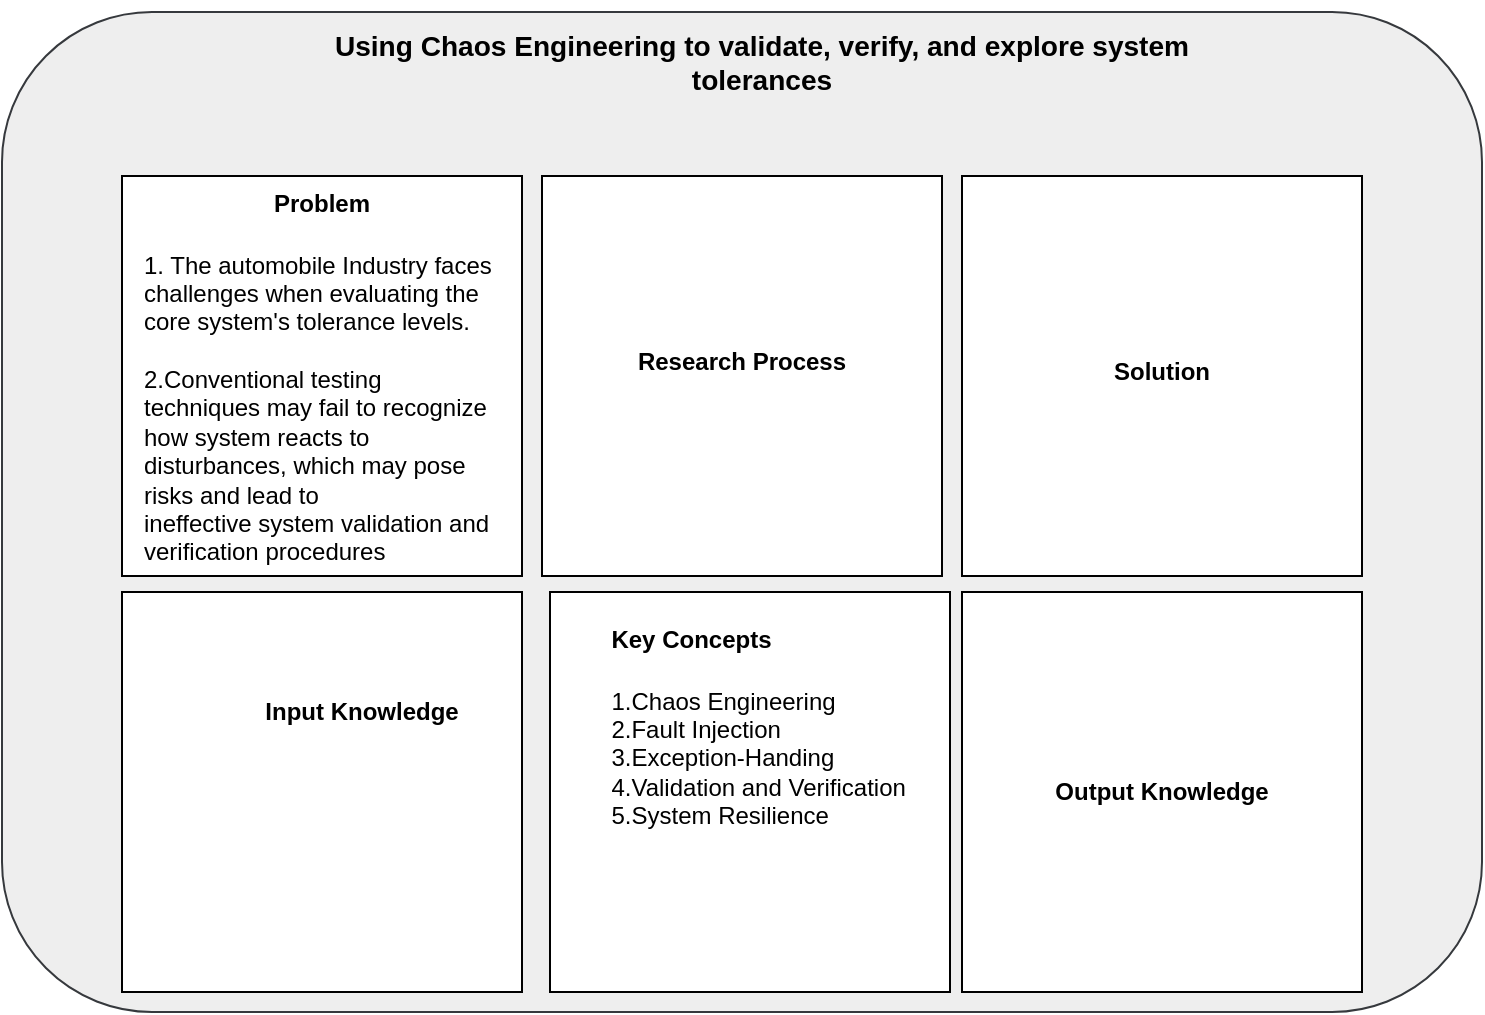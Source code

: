 <mxfile version="24.3.0" type="github">
  <diagram name="Page-1" id="kURhtWZ89QNH3HWvjSlb">
    <mxGraphModel dx="1434" dy="900" grid="1" gridSize="10" guides="1" tooltips="1" connect="1" arrows="1" fold="1" page="1" pageScale="1" pageWidth="850" pageHeight="1100" math="0" shadow="0">
      <root>
        <mxCell id="0" />
        <mxCell id="1" parent="0" />
        <mxCell id="XO15FXXhhtoUWRFWPJUK-1" value="" style="rounded=1;whiteSpace=wrap;html=1;fillColor=#eeeeee;strokeColor=#36393d;" vertex="1" parent="1">
          <mxGeometry x="70" y="180" width="740" height="500" as="geometry" />
        </mxCell>
        <mxCell id="XO15FXXhhtoUWRFWPJUK-2" value="" style="whiteSpace=wrap;html=1;aspect=fixed;" vertex="1" parent="1">
          <mxGeometry x="130" y="262" width="200" height="200" as="geometry" />
        </mxCell>
        <object label="" id="XO15FXXhhtoUWRFWPJUK-4">
          <mxCell style="whiteSpace=wrap;html=1;aspect=fixed;" vertex="1" parent="1">
            <mxGeometry x="340" y="262" width="200" height="200" as="geometry" />
          </mxCell>
        </object>
        <mxCell id="XO15FXXhhtoUWRFWPJUK-5" value="" style="whiteSpace=wrap;html=1;aspect=fixed;" vertex="1" parent="1">
          <mxGeometry x="550" y="262" width="200" height="200" as="geometry" />
        </mxCell>
        <mxCell id="XO15FXXhhtoUWRFWPJUK-6" value="" style="whiteSpace=wrap;html=1;aspect=fixed;" vertex="1" parent="1">
          <mxGeometry x="130" y="470" width="200" height="200" as="geometry" />
        </mxCell>
        <mxCell id="XO15FXXhhtoUWRFWPJUK-7" value="" style="whiteSpace=wrap;html=1;aspect=fixed;" vertex="1" parent="1">
          <mxGeometry x="344" y="470" width="200" height="200" as="geometry" />
        </mxCell>
        <mxCell id="XO15FXXhhtoUWRFWPJUK-8" value="" style="whiteSpace=wrap;html=1;aspect=fixed;" vertex="1" parent="1">
          <mxGeometry x="550" y="470" width="200" height="200" as="geometry" />
        </mxCell>
        <mxCell id="XO15FXXhhtoUWRFWPJUK-9" value="&lt;h3&gt;Using Chaos Engineering to validate, verify, and explore system&lt;br&gt;tolerances&lt;/h3&gt;" style="text;align=center;html=1;verticalAlign=middle;whiteSpace=wrap;rounded=0;" vertex="1" parent="1">
          <mxGeometry x="220" y="190" width="460" height="30" as="geometry" />
        </mxCell>
        <mxCell id="XO15FXXhhtoUWRFWPJUK-10" value="&lt;h4&gt;Problem&lt;/h4&gt;&lt;div style=&quot;text-align: left;&quot;&gt;1. The automobile Industry faces challenges when evaluating the core system&#39;s tolerance levels.&lt;/div&gt;&lt;div style=&quot;text-align: left;&quot;&gt;&lt;br&gt;&lt;/div&gt;&lt;div style=&quot;text-align: left;&quot;&gt;2.Conventional testing techniques may fail to recognize how system reacts to disturbances, which may pose risks and lead to&lt;/div&gt;&lt;div style=&quot;text-align: left;&quot;&gt;ineffective system validation and verification procedures&lt;/div&gt;" style="text;strokeColor=none;align=center;fillColor=none;html=1;verticalAlign=middle;whiteSpace=wrap;rounded=0;" vertex="1" parent="1">
          <mxGeometry x="140" y="270" width="180" height="170" as="geometry" />
        </mxCell>
        <mxCell id="XO15FXXhhtoUWRFWPJUK-11" value="&lt;h4&gt;Input Knowledge&lt;/h4&gt;" style="text;strokeColor=none;align=center;fillColor=none;html=1;verticalAlign=middle;whiteSpace=wrap;rounded=0;" vertex="1" parent="1">
          <mxGeometry x="170" y="450" width="160" height="160" as="geometry" />
        </mxCell>
        <mxCell id="XO15FXXhhtoUWRFWPJUK-12" value="&lt;h4 style=&quot;text-align: justify;&quot;&gt;&lt;span style=&quot;background-color: initial;&quot;&gt;Key Concepts&lt;/span&gt;&lt;/h4&gt;&lt;div style=&quot;text-align: justify;&quot;&gt;1.Chaos Engineering&lt;/div&gt;&lt;div style=&quot;text-align: justify;&quot;&gt;2.Fault Injection&lt;/div&gt;&lt;div style=&quot;text-align: justify;&quot;&gt;3.Exception-Handing&lt;/div&gt;&lt;div style=&quot;text-align: justify;&quot;&gt;4.Validation and Verification&amp;nbsp;&lt;/div&gt;&lt;div style=&quot;text-align: justify;&quot;&gt;5.System Resilience&lt;/div&gt;" style="text;strokeColor=none;align=center;fillColor=none;html=1;verticalAlign=middle;whiteSpace=wrap;rounded=0;" vertex="1" parent="1">
          <mxGeometry x="370" y="450" width="160" height="160" as="geometry" />
        </mxCell>
        <mxCell id="XO15FXXhhtoUWRFWPJUK-13" value="&lt;h4&gt;Output Knowledge&lt;/h4&gt;" style="text;strokeColor=none;align=center;fillColor=none;html=1;verticalAlign=middle;whiteSpace=wrap;rounded=0;" vertex="1" parent="1">
          <mxGeometry x="570" y="490" width="160" height="160" as="geometry" />
        </mxCell>
        <mxCell id="XO15FXXhhtoUWRFWPJUK-14" value="&lt;h4&gt;Research Process&lt;/h4&gt;" style="text;strokeColor=none;align=center;fillColor=none;html=1;verticalAlign=middle;whiteSpace=wrap;rounded=0;" vertex="1" parent="1">
          <mxGeometry x="360" y="275" width="160" height="160" as="geometry" />
        </mxCell>
        <mxCell id="XO15FXXhhtoUWRFWPJUK-15" value="&lt;h4&gt;Solution&lt;/h4&gt;" style="text;strokeColor=none;align=center;fillColor=none;html=1;verticalAlign=middle;whiteSpace=wrap;rounded=0;" vertex="1" parent="1">
          <mxGeometry x="570" y="280" width="160" height="160" as="geometry" />
        </mxCell>
      </root>
    </mxGraphModel>
  </diagram>
</mxfile>
